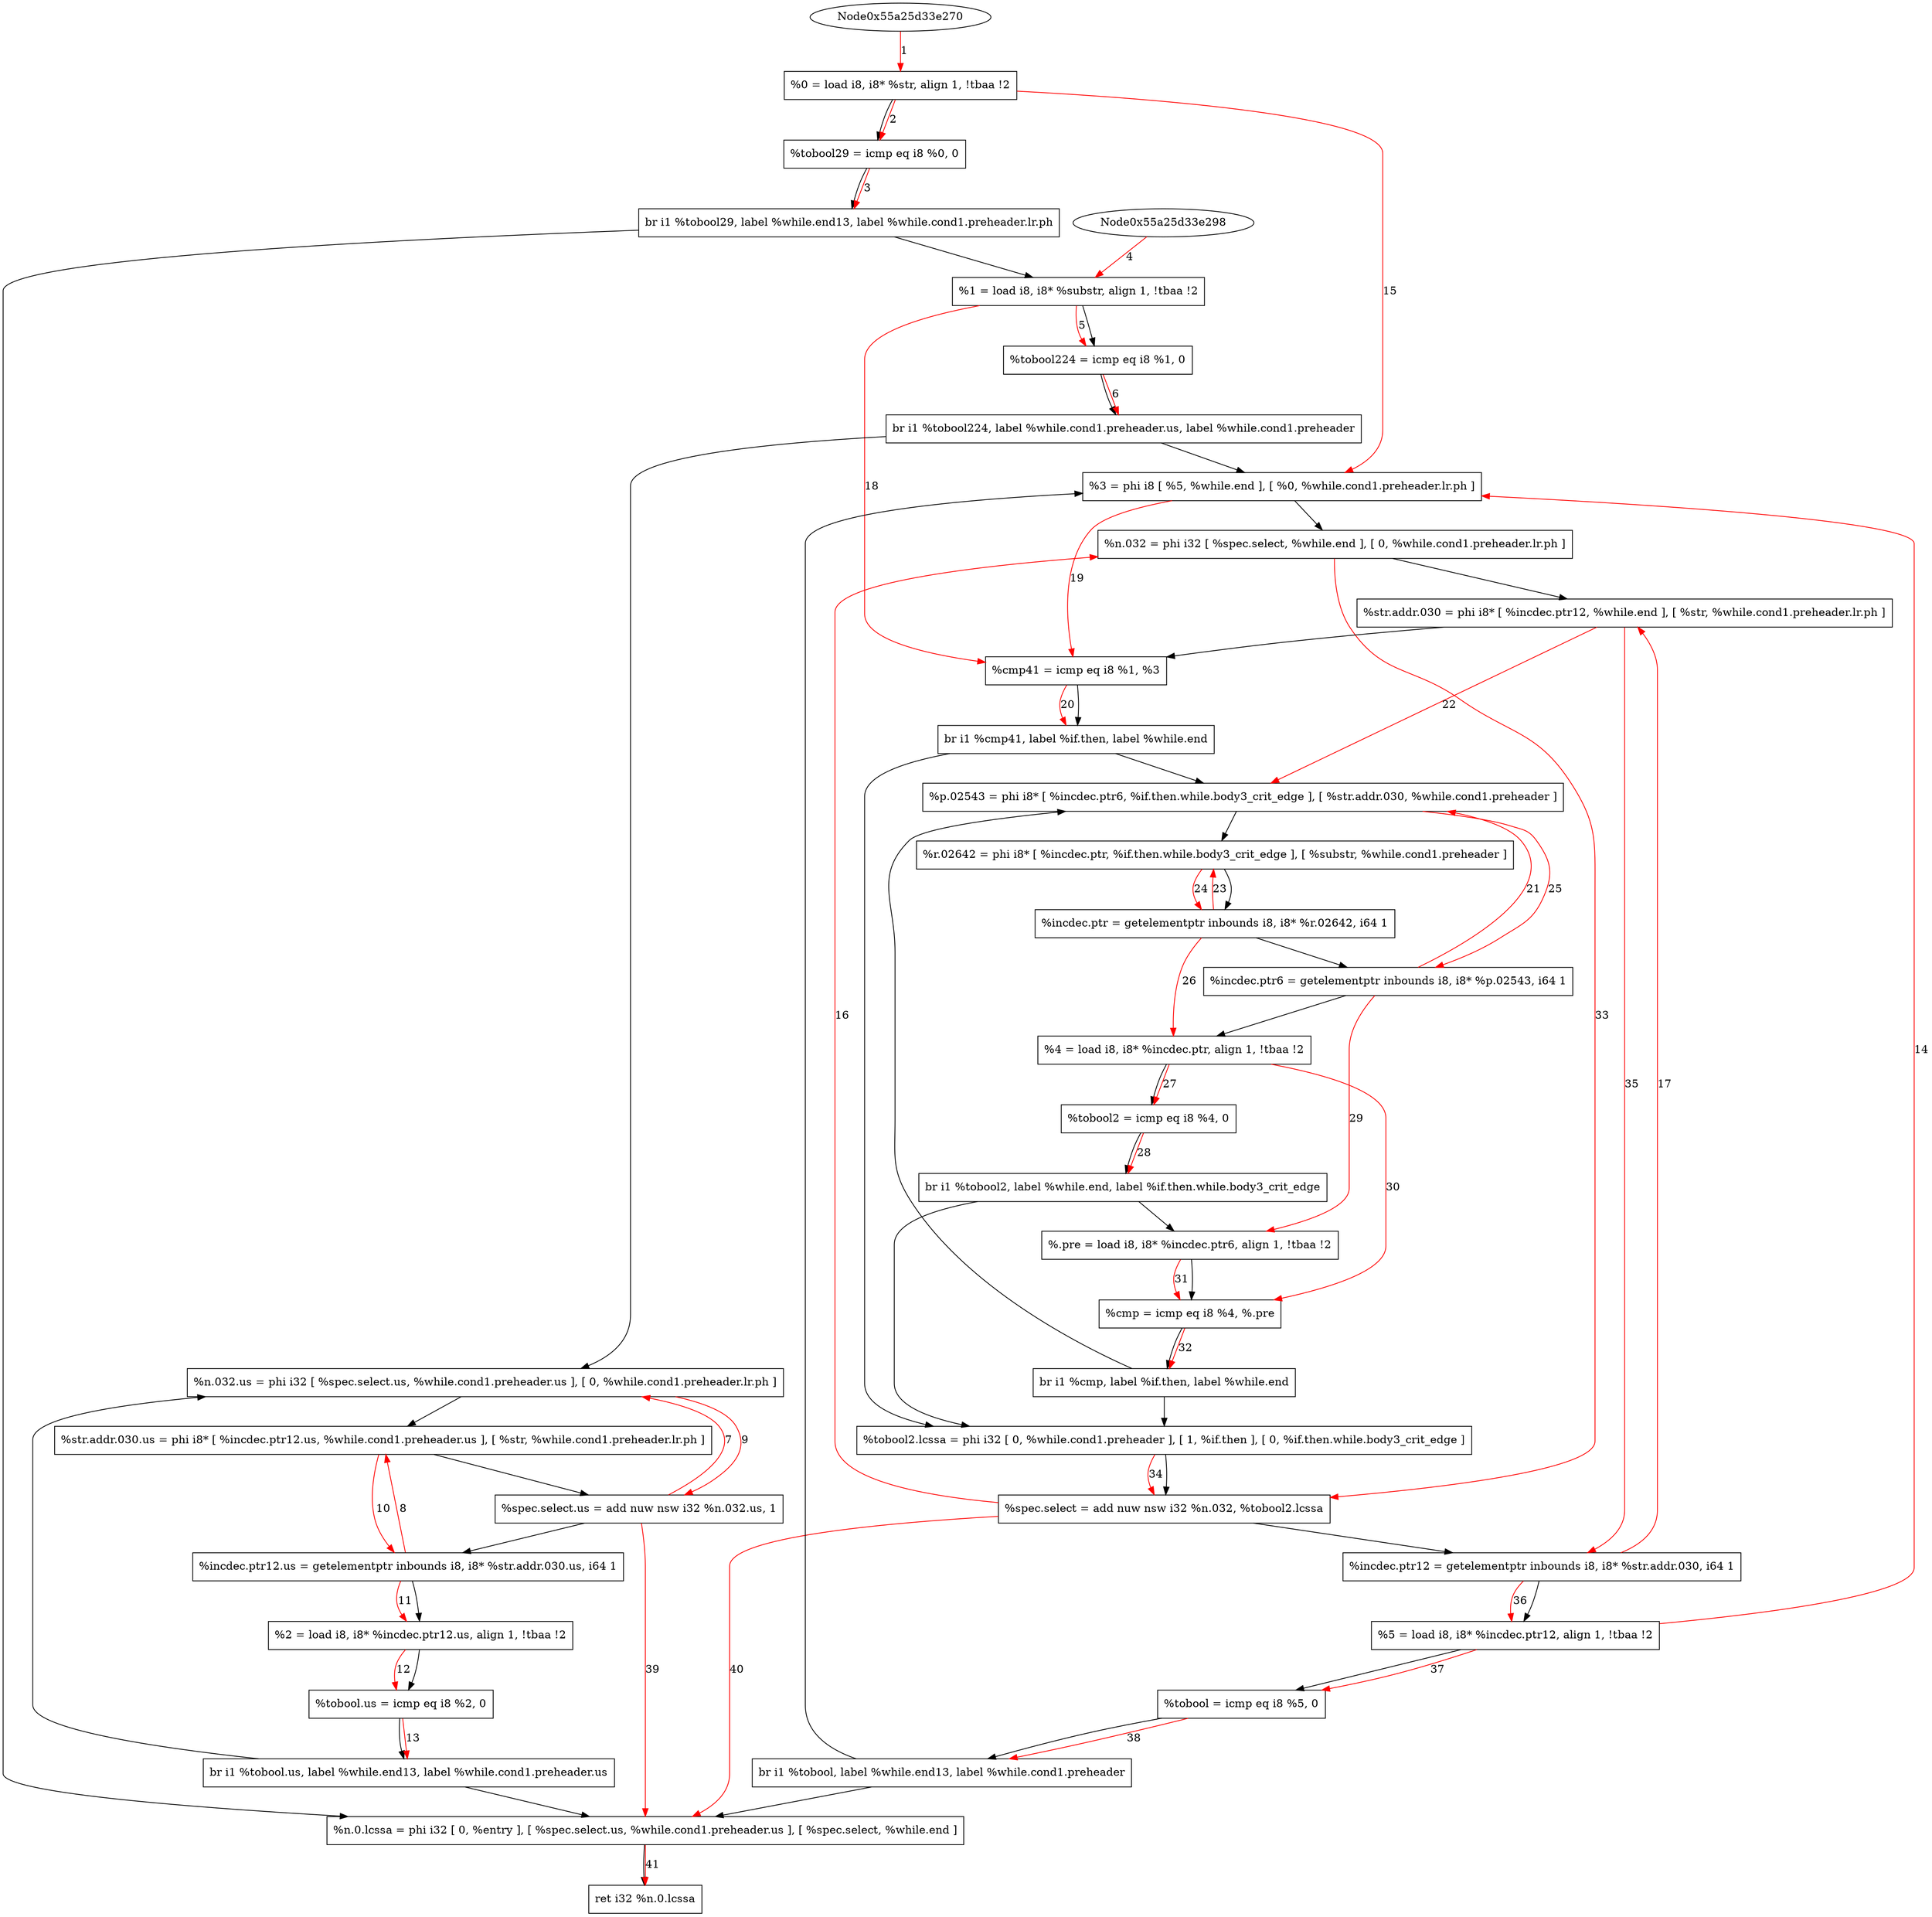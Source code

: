 digraph "CDFG for'func' function" {
	Node0x55a25d33e458[shape=record, label="  %0 = load i8, i8* %str, align 1, !tbaa !2"]
	Node0x55a25d33f9c0[shape=record, label="  %tobool29 = icmp eq i8 %0, 0"]
	Node0x55a25d2c6db8[shape=record, label="  br i1 %tobool29, label %while.end13, label %while.cond1.preheader.lr.ph"]
	Node0x55a25d33fbe8[shape=record, label="  %1 = load i8, i8* %substr, align 1, !tbaa !2"]
	Node0x55a25d3402f0[shape=record, label="  %tobool224 = icmp eq i8 %1, 0"]
	Node0x55a25d2d2228[shape=record, label="  br i1 %tobool224, label %while.cond1.preheader.us, label %while.cond1.preheader"]
	Node0x55a25d3405c8[shape=record, label="  %n.032.us = phi i32 [ %spec.select.us, %while.cond1.preheader.us ], [ 0, %while.cond1.preheader.lr.ph ]"]
	Node0x55a25d340758[shape=record, label="  %str.addr.030.us = phi i8* [ %incdec.ptr12.us, %while.cond1.preheader.us ], [ %str, %while.cond1.preheader.lr.ph ]"]
	Node0x55a25d340820[shape=record, label="  %spec.select.us = add nuw nsw i32 %n.032.us, 1"]
	Node0x55a25d340890[shape=record, label="  %incdec.ptr12.us = getelementptr inbounds i8, i8* %str.addr.030.us, i64 1"]
	Node0x55a25d3406a8[shape=record, label="  %2 = load i8, i8* %incdec.ptr12.us, align 1, !tbaa !2"]
	Node0x55a25d340ab0[shape=record, label="  %tobool.us = icmp eq i8 %2, 0"]
	Node0x55a25d2d2348[shape=record, label="  br i1 %tobool.us, label %while.end13, label %while.cond1.preheader.us"]
	Node0x55a25d340c78[shape=record, label="  %3 = phi i8 [ %5, %while.end ], [ %0, %while.cond1.preheader.lr.ph ]"]
	Node0x55a25d340d78[shape=record, label="  %n.032 = phi i32 [ %spec.select, %while.end ], [ 0, %while.cond1.preheader.lr.ph ]"]
	Node0x55a25d340ed8[shape=record, label="  %str.addr.030 = phi i8* [ %incdec.ptr12, %while.end ], [ %str, %while.cond1.preheader.lr.ph ]"]
	Node0x55a25d340fa0[shape=record, label="  %cmp41 = icmp eq i8 %1, %3"]
	Node0x55a25d2d2468[shape=record, label="  br i1 %cmp41, label %if.then, label %while.end"]
	Node0x55a25d341238[shape=record, label="  %p.02543 = phi i8* [ %incdec.ptr6, %if.then.while.body3_crit_edge ], [ %str.addr.030, %while.cond1.preheader ]"]
	Node0x55a25d3413b8[shape=record, label="  %r.02642 = phi i8* [ %incdec.ptr, %if.then.while.body3_crit_edge ], [ %substr, %while.cond1.preheader ]"]
	Node0x55a25d3414a0[shape=record, label="  %incdec.ptr = getelementptr inbounds i8, i8* %r.02642, i64 1"]
	Node0x55a25d341520[shape=record, label="  %incdec.ptr6 = getelementptr inbounds i8, i8* %p.02543, i64 1"]
	Node0x55a25d341068[shape=record, label="  %4 = load i8, i8* %incdec.ptr, align 1, !tbaa !2"]
	Node0x55a25d3415f0[shape=record, label="  %tobool2 = icmp eq i8 %4, 0"]
	Node0x55a25d2d2588[shape=record, label="  br i1 %tobool2, label %while.end, label %if.then.while.body3_crit_edge"]
	Node0x55a25d341188[shape=record, label="  %.pre = load i8, i8* %incdec.ptr6, align 1, !tbaa !2"]
	Node0x55a25d3419c0[shape=record, label="  %cmp = icmp eq i8 %4, %.pre"]
	Node0x55a25d341a68[shape=record, label="  br i1 %cmp, label %if.then, label %while.end"]
	Node0x55a25d341ab8[shape=record, label="  %tobool2.lcssa = phi i32 [ 0, %while.cond1.preheader ], [ 1, %if.then ], [ 0, %if.then.while.body3_crit_edge ]"]
	Node0x55a25d341ba0[shape=record, label="  %spec.select = add nuw nsw i32 %n.032, %tobool2.lcssa"]
	Node0x55a25d341c10[shape=record, label="  %incdec.ptr12 = getelementptr inbounds i8, i8* %str.addr.030, i64 1"]
	Node0x55a25d340e28[shape=record, label="  %5 = load i8, i8* %incdec.ptr12, align 1, !tbaa !2"]
	Node0x55a25d341c90[shape=record, label="  %tobool = icmp eq i8 %5, 0"]
	Node0x55a25d341d38[shape=record, label="  br i1 %tobool, label %while.end13, label %while.cond1.preheader"]
	Node0x55a25d341d88[shape=record, label="  %n.0.lcssa = phi i32 [ 0, %entry ], [ %spec.select.us, %while.cond1.preheader.us ], [ %spec.select, %while.end ]"]
	Node0x55a25d33fac8[shape=record, label="  ret i32 %n.0.lcssa"]
	Node0x55a25d33e458 -> Node0x55a25d33f9c0
	Node0x55a25d33f9c0 -> Node0x55a25d2c6db8
	Node0x55a25d2c6db8 -> Node0x55a25d341d88
	Node0x55a25d2c6db8 -> Node0x55a25d33fbe8
	Node0x55a25d33fbe8 -> Node0x55a25d3402f0
	Node0x55a25d3402f0 -> Node0x55a25d2d2228
	Node0x55a25d2d2228 -> Node0x55a25d3405c8
	Node0x55a25d2d2228 -> Node0x55a25d340c78
	Node0x55a25d3405c8 -> Node0x55a25d340758
	Node0x55a25d340758 -> Node0x55a25d340820
	Node0x55a25d340820 -> Node0x55a25d340890
	Node0x55a25d340890 -> Node0x55a25d3406a8
	Node0x55a25d3406a8 -> Node0x55a25d340ab0
	Node0x55a25d340ab0 -> Node0x55a25d2d2348
	Node0x55a25d2d2348 -> Node0x55a25d341d88
	Node0x55a25d2d2348 -> Node0x55a25d3405c8
	Node0x55a25d340c78 -> Node0x55a25d340d78
	Node0x55a25d340d78 -> Node0x55a25d340ed8
	Node0x55a25d340ed8 -> Node0x55a25d340fa0
	Node0x55a25d340fa0 -> Node0x55a25d2d2468
	Node0x55a25d2d2468 -> Node0x55a25d341238
	Node0x55a25d2d2468 -> Node0x55a25d341ab8
	Node0x55a25d341238 -> Node0x55a25d3413b8
	Node0x55a25d3413b8 -> Node0x55a25d3414a0
	Node0x55a25d3414a0 -> Node0x55a25d341520
	Node0x55a25d341520 -> Node0x55a25d341068
	Node0x55a25d341068 -> Node0x55a25d3415f0
	Node0x55a25d3415f0 -> Node0x55a25d2d2588
	Node0x55a25d2d2588 -> Node0x55a25d341ab8
	Node0x55a25d2d2588 -> Node0x55a25d341188
	Node0x55a25d341188 -> Node0x55a25d3419c0
	Node0x55a25d3419c0 -> Node0x55a25d341a68
	Node0x55a25d341a68 -> Node0x55a25d341238
	Node0x55a25d341a68 -> Node0x55a25d341ab8
	Node0x55a25d341ab8 -> Node0x55a25d341ba0
	Node0x55a25d341ba0 -> Node0x55a25d341c10
	Node0x55a25d341c10 -> Node0x55a25d340e28
	Node0x55a25d340e28 -> Node0x55a25d341c90
	Node0x55a25d341c90 -> Node0x55a25d341d38
	Node0x55a25d341d38 -> Node0x55a25d341d88
	Node0x55a25d341d38 -> Node0x55a25d340c78
	Node0x55a25d341d88 -> Node0x55a25d33fac8
edge [color=red]
	Node0x55a25d33e270 -> Node0x55a25d33e458[label="1"]
	Node0x55a25d33e458 -> Node0x55a25d33f9c0[label="2"]
	Node0x55a25d33f9c0 -> Node0x55a25d2c6db8[label="3"]
	Node0x55a25d33e298 -> Node0x55a25d33fbe8[label="4"]
	Node0x55a25d33fbe8 -> Node0x55a25d3402f0[label="5"]
	Node0x55a25d3402f0 -> Node0x55a25d2d2228[label="6"]
	Node0x55a25d340820 -> Node0x55a25d3405c8[label="7"]
	Node0x55a25d340890 -> Node0x55a25d340758[label="8"]
	Node0x55a25d3405c8 -> Node0x55a25d340820[label="9"]
	Node0x55a25d340758 -> Node0x55a25d340890[label="10"]
	Node0x55a25d340890 -> Node0x55a25d3406a8[label="11"]
	Node0x55a25d3406a8 -> Node0x55a25d340ab0[label="12"]
	Node0x55a25d340ab0 -> Node0x55a25d2d2348[label="13"]
	Node0x55a25d340e28 -> Node0x55a25d340c78[label="14"]
	Node0x55a25d33e458 -> Node0x55a25d340c78[label="15"]
	Node0x55a25d341ba0 -> Node0x55a25d340d78[label="16"]
	Node0x55a25d341c10 -> Node0x55a25d340ed8[label="17"]
	Node0x55a25d33fbe8 -> Node0x55a25d340fa0[label="18"]
	Node0x55a25d340c78 -> Node0x55a25d340fa0[label="19"]
	Node0x55a25d340fa0 -> Node0x55a25d2d2468[label="20"]
	Node0x55a25d341520 -> Node0x55a25d341238[label="21"]
	Node0x55a25d340ed8 -> Node0x55a25d341238[label="22"]
	Node0x55a25d3414a0 -> Node0x55a25d3413b8[label="23"]
	Node0x55a25d3413b8 -> Node0x55a25d3414a0[label="24"]
	Node0x55a25d341238 -> Node0x55a25d341520[label="25"]
	Node0x55a25d3414a0 -> Node0x55a25d341068[label="26"]
	Node0x55a25d341068 -> Node0x55a25d3415f0[label="27"]
	Node0x55a25d3415f0 -> Node0x55a25d2d2588[label="28"]
	Node0x55a25d341520 -> Node0x55a25d341188[label="29"]
	Node0x55a25d341068 -> Node0x55a25d3419c0[label="30"]
	Node0x55a25d341188 -> Node0x55a25d3419c0[label="31"]
	Node0x55a25d3419c0 -> Node0x55a25d341a68[label="32"]
	Node0x55a25d340d78 -> Node0x55a25d341ba0[label="33"]
	Node0x55a25d341ab8 -> Node0x55a25d341ba0[label="34"]
	Node0x55a25d340ed8 -> Node0x55a25d341c10[label="35"]
	Node0x55a25d341c10 -> Node0x55a25d340e28[label="36"]
	Node0x55a25d340e28 -> Node0x55a25d341c90[label="37"]
	Node0x55a25d341c90 -> Node0x55a25d341d38[label="38"]
	Node0x55a25d340820 -> Node0x55a25d341d88[label="39"]
	Node0x55a25d341ba0 -> Node0x55a25d341d88[label="40"]
	Node0x55a25d341d88 -> Node0x55a25d33fac8[label="41"]
}
